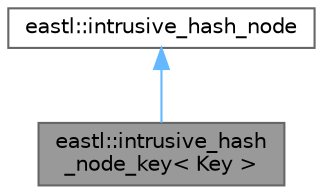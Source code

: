 digraph "eastl::intrusive_hash_node_key&lt; Key &gt;"
{
 // LATEX_PDF_SIZE
  bgcolor="transparent";
  edge [fontname=Helvetica,fontsize=10,labelfontname=Helvetica,labelfontsize=10];
  node [fontname=Helvetica,fontsize=10,shape=box,height=0.2,width=0.4];
  Node1 [id="Node000001",label="eastl::intrusive_hash\l_node_key\< Key \>",height=0.2,width=0.4,color="gray40", fillcolor="grey60", style="filled", fontcolor="black",tooltip=" "];
  Node2 -> Node1 [id="edge2_Node000001_Node000002",dir="back",color="steelblue1",style="solid",tooltip=" "];
  Node2 [id="Node000002",label="eastl::intrusive_hash_node",height=0.2,width=0.4,color="gray40", fillcolor="white", style="filled",URL="$structeastl_1_1intrusive__hash__node.html",tooltip=" "];
}
